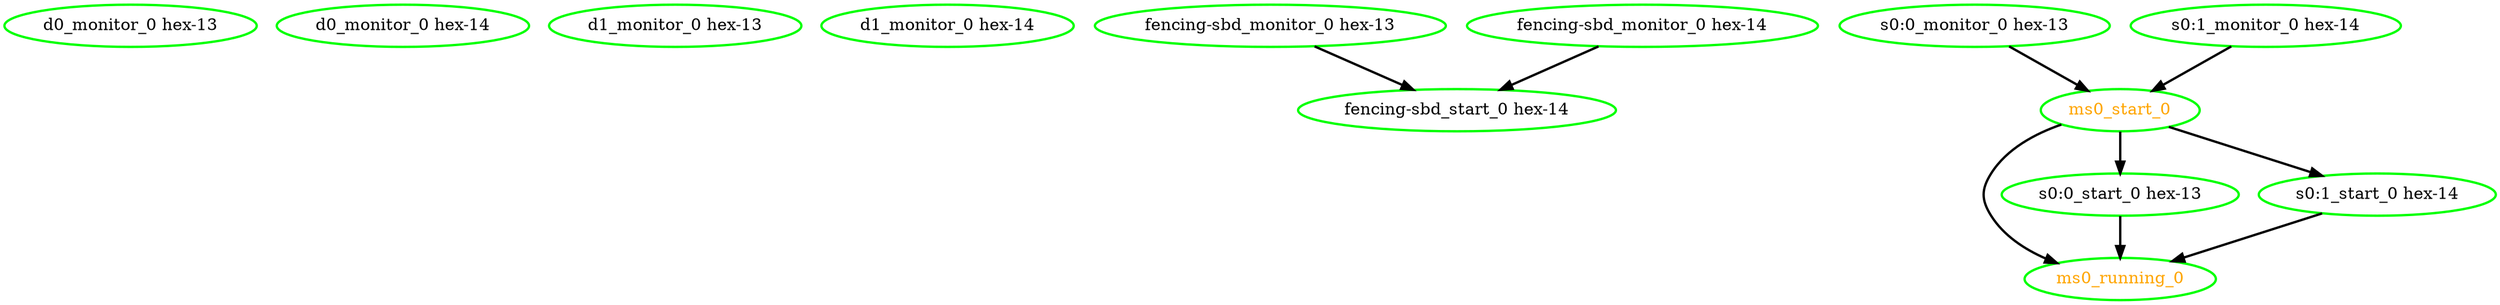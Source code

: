 digraph "g" {
"d0_monitor_0 hex-13" [ style=bold color="green" fontcolor="black" ]
"d0_monitor_0 hex-14" [ style=bold color="green" fontcolor="black" ]
"d1_monitor_0 hex-13" [ style=bold color="green" fontcolor="black" ]
"d1_monitor_0 hex-14" [ style=bold color="green" fontcolor="black" ]
"fencing-sbd_monitor_0 hex-13" -> "fencing-sbd_start_0 hex-14" [ style = bold]
"fencing-sbd_monitor_0 hex-13" [ style=bold color="green" fontcolor="black" ]
"fencing-sbd_monitor_0 hex-14" -> "fencing-sbd_start_0 hex-14" [ style = bold]
"fencing-sbd_monitor_0 hex-14" [ style=bold color="green" fontcolor="black" ]
"fencing-sbd_start_0 hex-14" [ style=bold color="green" fontcolor="black" ]
"ms0_running_0" [ style=bold color="green" fontcolor="orange" ]
"ms0_start_0" -> "ms0_running_0" [ style = bold]
"ms0_start_0" -> "s0:0_start_0 hex-13" [ style = bold]
"ms0_start_0" -> "s0:1_start_0 hex-14" [ style = bold]
"ms0_start_0" [ style=bold color="green" fontcolor="orange" ]
"s0:0_monitor_0 hex-13" -> "ms0_start_0" [ style = bold]
"s0:0_monitor_0 hex-13" [ style=bold color="green" fontcolor="black" ]
"s0:0_start_0 hex-13" -> "ms0_running_0" [ style = bold]
"s0:0_start_0 hex-13" [ style=bold color="green" fontcolor="black" ]
"s0:1_monitor_0 hex-14" -> "ms0_start_0" [ style = bold]
"s0:1_monitor_0 hex-14" [ style=bold color="green" fontcolor="black" ]
"s0:1_start_0 hex-14" -> "ms0_running_0" [ style = bold]
"s0:1_start_0 hex-14" [ style=bold color="green" fontcolor="black" ]
}
